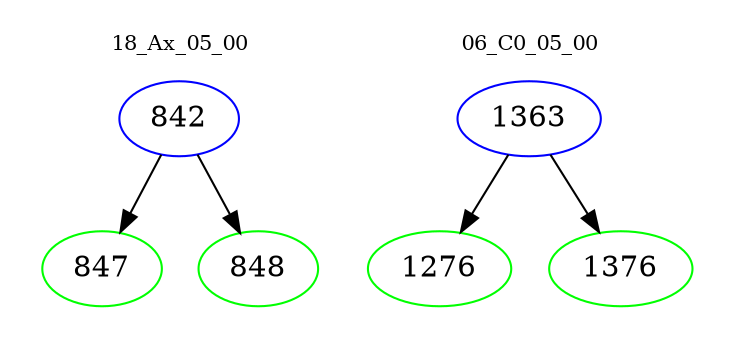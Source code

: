 digraph{
subgraph cluster_0 {
color = white
label = "18_Ax_05_00";
fontsize=10;
T0_842 [label="842", color="blue"]
T0_842 -> T0_847 [color="black"]
T0_847 [label="847", color="green"]
T0_842 -> T0_848 [color="black"]
T0_848 [label="848", color="green"]
}
subgraph cluster_1 {
color = white
label = "06_C0_05_00";
fontsize=10;
T1_1363 [label="1363", color="blue"]
T1_1363 -> T1_1276 [color="black"]
T1_1276 [label="1276", color="green"]
T1_1363 -> T1_1376 [color="black"]
T1_1376 [label="1376", color="green"]
}
}
